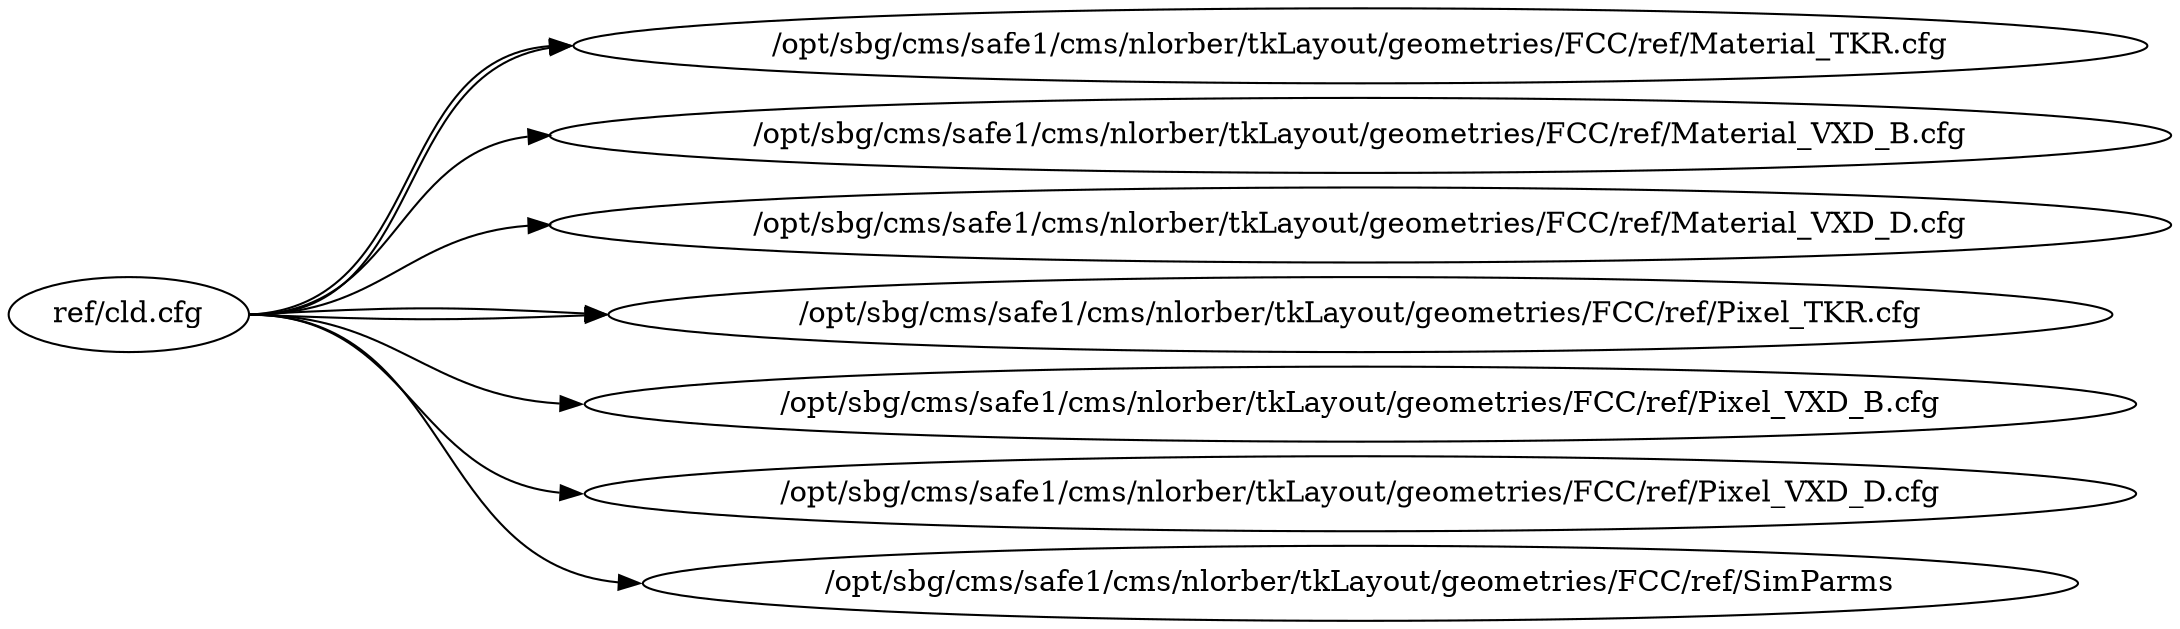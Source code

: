 digraph aGraph {
    overlap=false;
    rankdir=LR;
    graph [ranksep=2, nodesep=0.1];
    node_8[label="/opt/sbg/cms/safe1/cms/nlorber/tkLayout/geometries/FCC/ref/Material_TKR.cfg" URL="file:///opt/sbg/cms/safe1/cms/nlorber/tkLayout/geometries/FCC/ref/Material_TKR.cfg"];
    node_4[label="/opt/sbg/cms/safe1/cms/nlorber/tkLayout/geometries/FCC/ref/Material_VXD_B.cfg" URL="file:///opt/sbg/cms/safe1/cms/nlorber/tkLayout/geometries/FCC/ref/Material_VXD_B.cfg"];
    node_6[label="/opt/sbg/cms/safe1/cms/nlorber/tkLayout/geometries/FCC/ref/Material_VXD_D.cfg" URL="file:///opt/sbg/cms/safe1/cms/nlorber/tkLayout/geometries/FCC/ref/Material_VXD_D.cfg"];
    node_7[label="/opt/sbg/cms/safe1/cms/nlorber/tkLayout/geometries/FCC/ref/Pixel_TKR.cfg" URL="file:///opt/sbg/cms/safe1/cms/nlorber/tkLayout/geometries/FCC/ref/Pixel_TKR.cfg"];
    node_3[label="/opt/sbg/cms/safe1/cms/nlorber/tkLayout/geometries/FCC/ref/Pixel_VXD_B.cfg" URL="file:///opt/sbg/cms/safe1/cms/nlorber/tkLayout/geometries/FCC/ref/Pixel_VXD_B.cfg"];
    node_5[label="/opt/sbg/cms/safe1/cms/nlorber/tkLayout/geometries/FCC/ref/Pixel_VXD_D.cfg" URL="file:///opt/sbg/cms/safe1/cms/nlorber/tkLayout/geometries/FCC/ref/Pixel_VXD_D.cfg"];
    node_2[label="/opt/sbg/cms/safe1/cms/nlorber/tkLayout/geometries/FCC/ref/SimParms" URL="file:///opt/sbg/cms/safe1/cms/nlorber/tkLayout/geometries/FCC/ref/SimParms"];
    node_1[label="ref/cld.cfg" URL="file://ref/cld.cfg"];

    node_1:e -> node_2:w;
    node_1:e -> node_3:w;
    node_1:e -> node_4:w;
    node_1:e -> node_5:w;
    node_1:e -> node_6:w;
    node_1:e -> node_7:w;
    node_1:e -> node_8:w;
    node_1:e -> node_7:w;
    node_1:e -> node_8:w;
}

